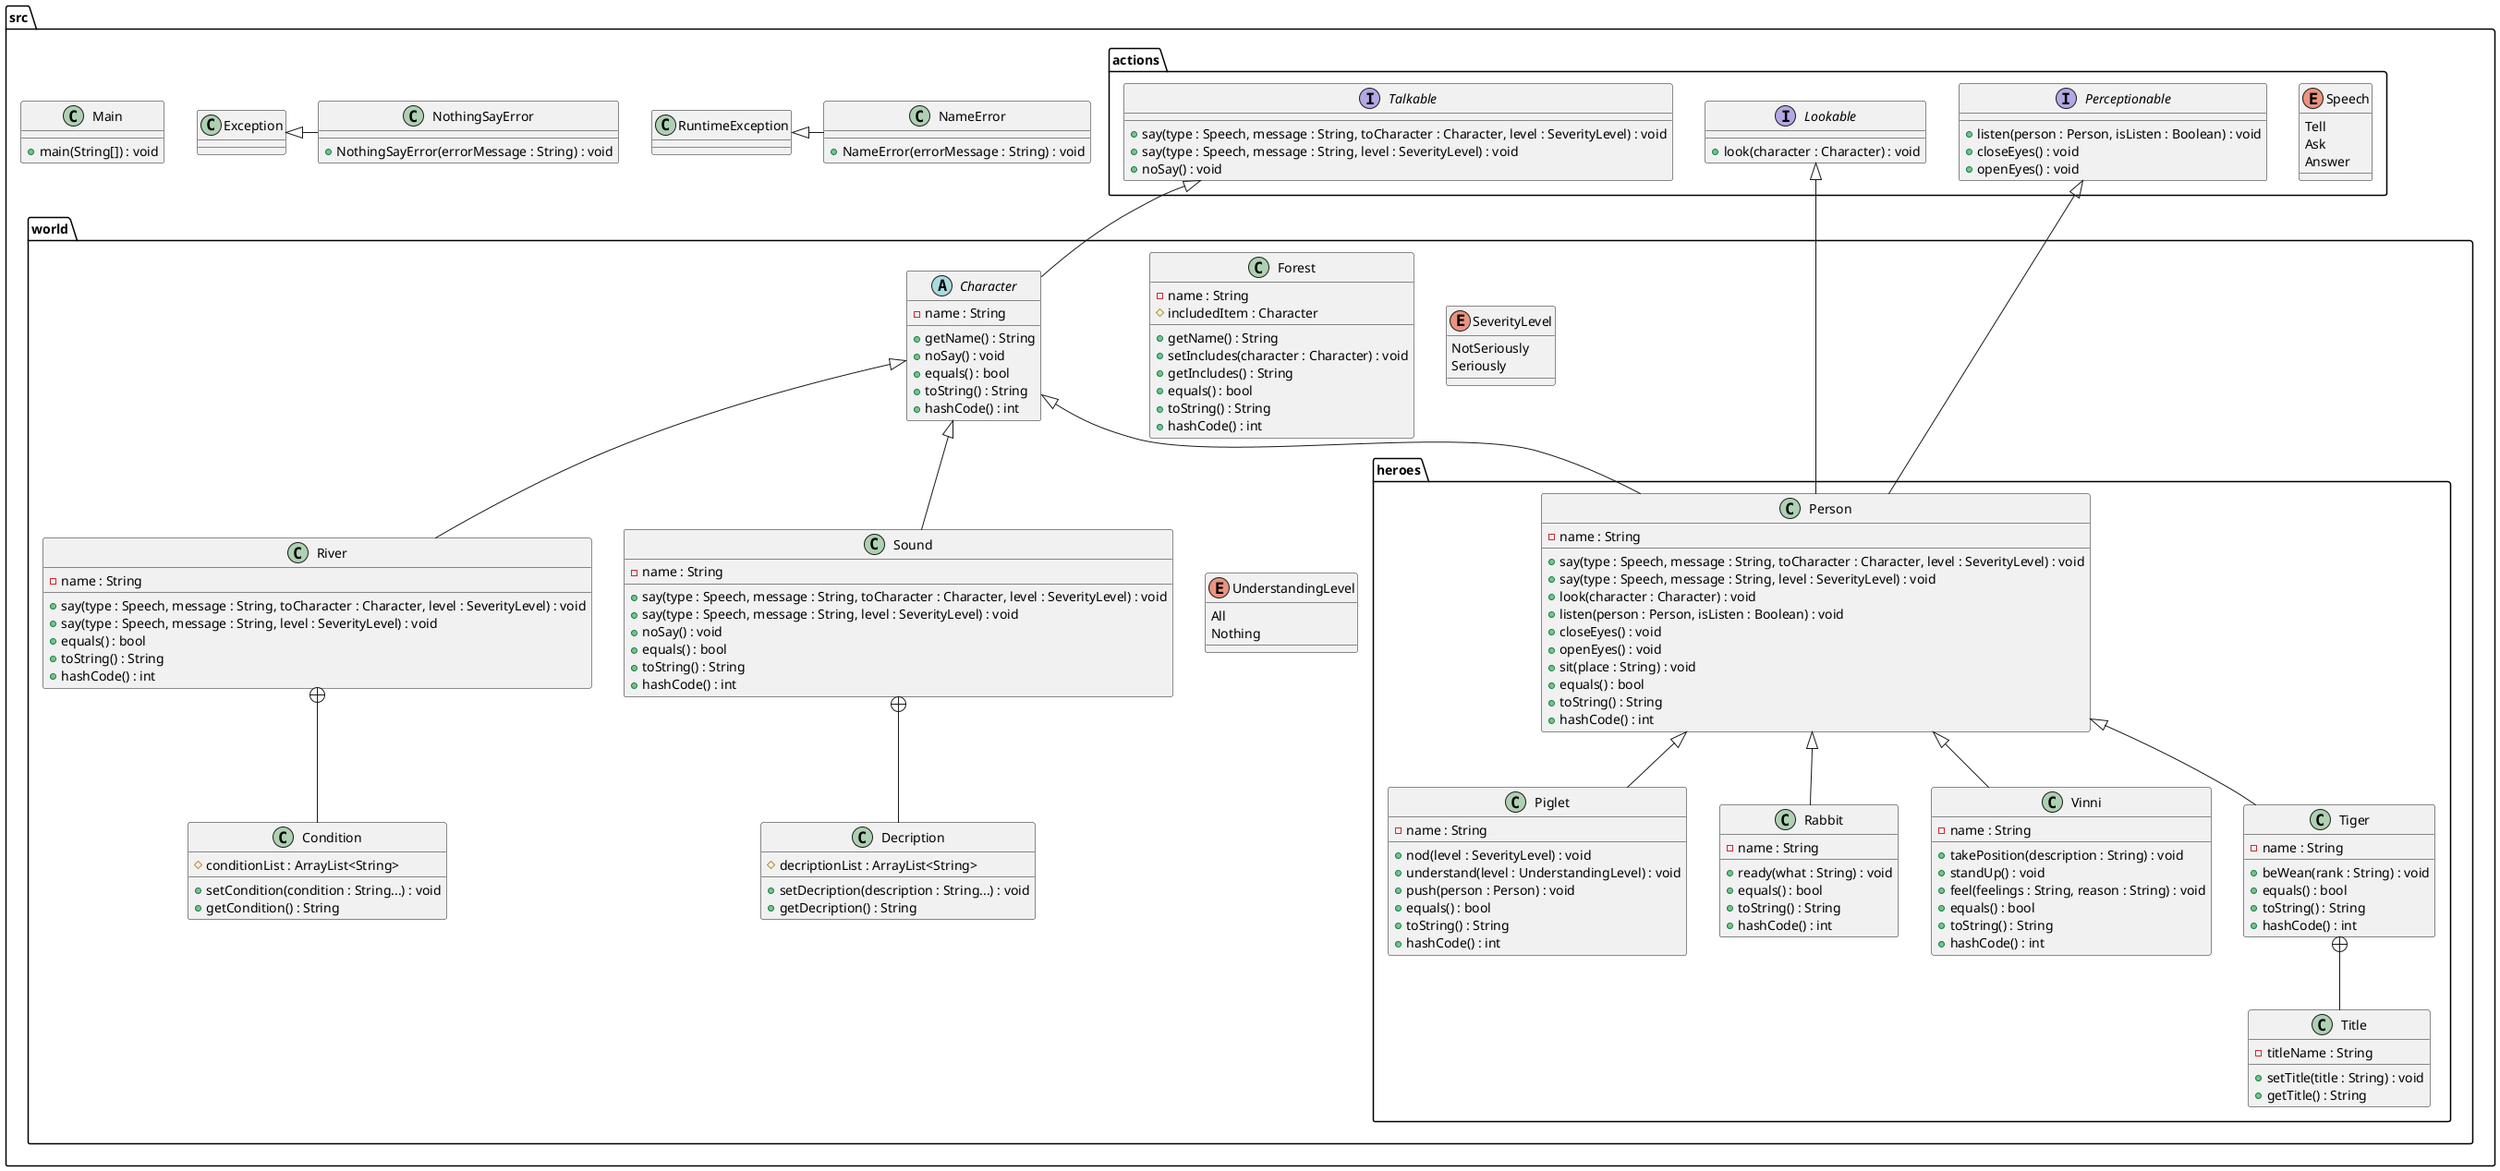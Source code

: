 @startuml
package src.world.heroes{
class Person
{
    -name : String
    +say(type : Speech, message : String, toCharacter : Character, level : SeverityLevel) : void
    +say(type : Speech, message : String, level : SeverityLevel) : void
    +look(character : Character) : void
    +listen(person : Person, isListen : Boolean) : void
    +closeEyes() : void
    +openEyes() : void
	+sit(place : String) : void
	+equals() : bool
	+toString() : String
	+hashCode() : int
}
class Piglet {
    -name : String
    +nod(level : SeverityLevel) : void
    +understand(level : UnderstandingLevel) : void
    +push(person : Person) : void
    +equals() : bool
	+toString() : String
	+hashCode() : int
}

class Rabbit {
    -name : String
    +ready(what : String) : void
    +equals() : bool
	+toString() : String
	+hashCode() : int
}

class Vinni {
    -name : String
    +takePosition(description : String) : void
    +standUp() : void
    +feel(feelings : String, reason : String) : void
    +equals() : bool
	+toString() : String
	+hashCode() : int
}

class Tiger {
    -name : String
    +beWean(rank : String) : void
    +equals() : bool
	+toString() : String
	+hashCode() : int
}

class Title {
    -titleName : String
    +setTitle(title : String) : void
    +getTitle() : String
}
}


package src.world{

class Forest {
    -name : String
    #includedItem : Character
    +getName() : String
    +setIncludes(character : Character) : void
	+getIncludes() : String
	+equals() : bool
    +toString() : String
    +hashCode() : int
}

enum SeverityLevel
{
NotSeriously
Seriously
}

enum UnderstandingLevel
{
All
Nothing
}

class River {
    -name : String
    +say(type : Speech, message : String, toCharacter : Character, level : SeverityLevel) : void
    +say(type : Speech, message : String, level : SeverityLevel) : void
    +equals() : bool
	+toString() : String
	+hashCode() : int
}



class Sound
{
    -name : String
    +say(type : Speech, message : String, toCharacter : Character, level : SeverityLevel) : void
    +say(type : Speech, message : String, level : SeverityLevel) : void
    +noSay() : void
    +equals() : bool
	+toString() : String
	+hashCode() : int
}
abstract class Character
{
	-name : String
	+getName() : String
	+noSay() : void
	+equals() : bool
    +toString() : String
    +hashCode() : int
}




class Decription {
    #decriptionList : ArrayList<String>
    +setDecription(description : String...) : void
    +getDecription() : String
}

class Condition {
    #conditionList : ArrayList<String>
    +setCondition(condition : String...) : void
    +getCondition() : String
}


}

package src.actions{

enum Speech
{
Tell
Ask
Answer
}

interface Talkable
{
+say(type : Speech, message : String, toCharacter : Character, level : SeverityLevel) : void
+say(type : Speech, message : String, level : SeverityLevel) : void
+noSay() : void
}
interface Lookable{
+look(сharacter : Character) : void
}
interface Perceptionable{
+listen(person : Person, isListen : Boolean) : void
+closeEyes() : void
+openEyes() : void
}
}
package src {
class Main
{
+main(String[]) : void
}
class RuntimeException {}
class Exception {}
class NameError {
    +NameError(errorMessage : String) : void
}
class NothingSayError {
    +NothingSayError(errorMessage : String) : void
}
}


Talkable <|-- Character

Character <|-- River
Character <|-- Sound
Character <|-- Person

Person <|-- Tiger
Person <|-- Vinni
Person <|-- Piglet
Person <|-- Rabbit

Sound +-- Decription
River +-- Condition
Tiger +-- Title

RuntimeException <|- NameError
Exception <|- NothingSayError

Perceptionable <|-- Person
Lookable <|-- Person





@enduml